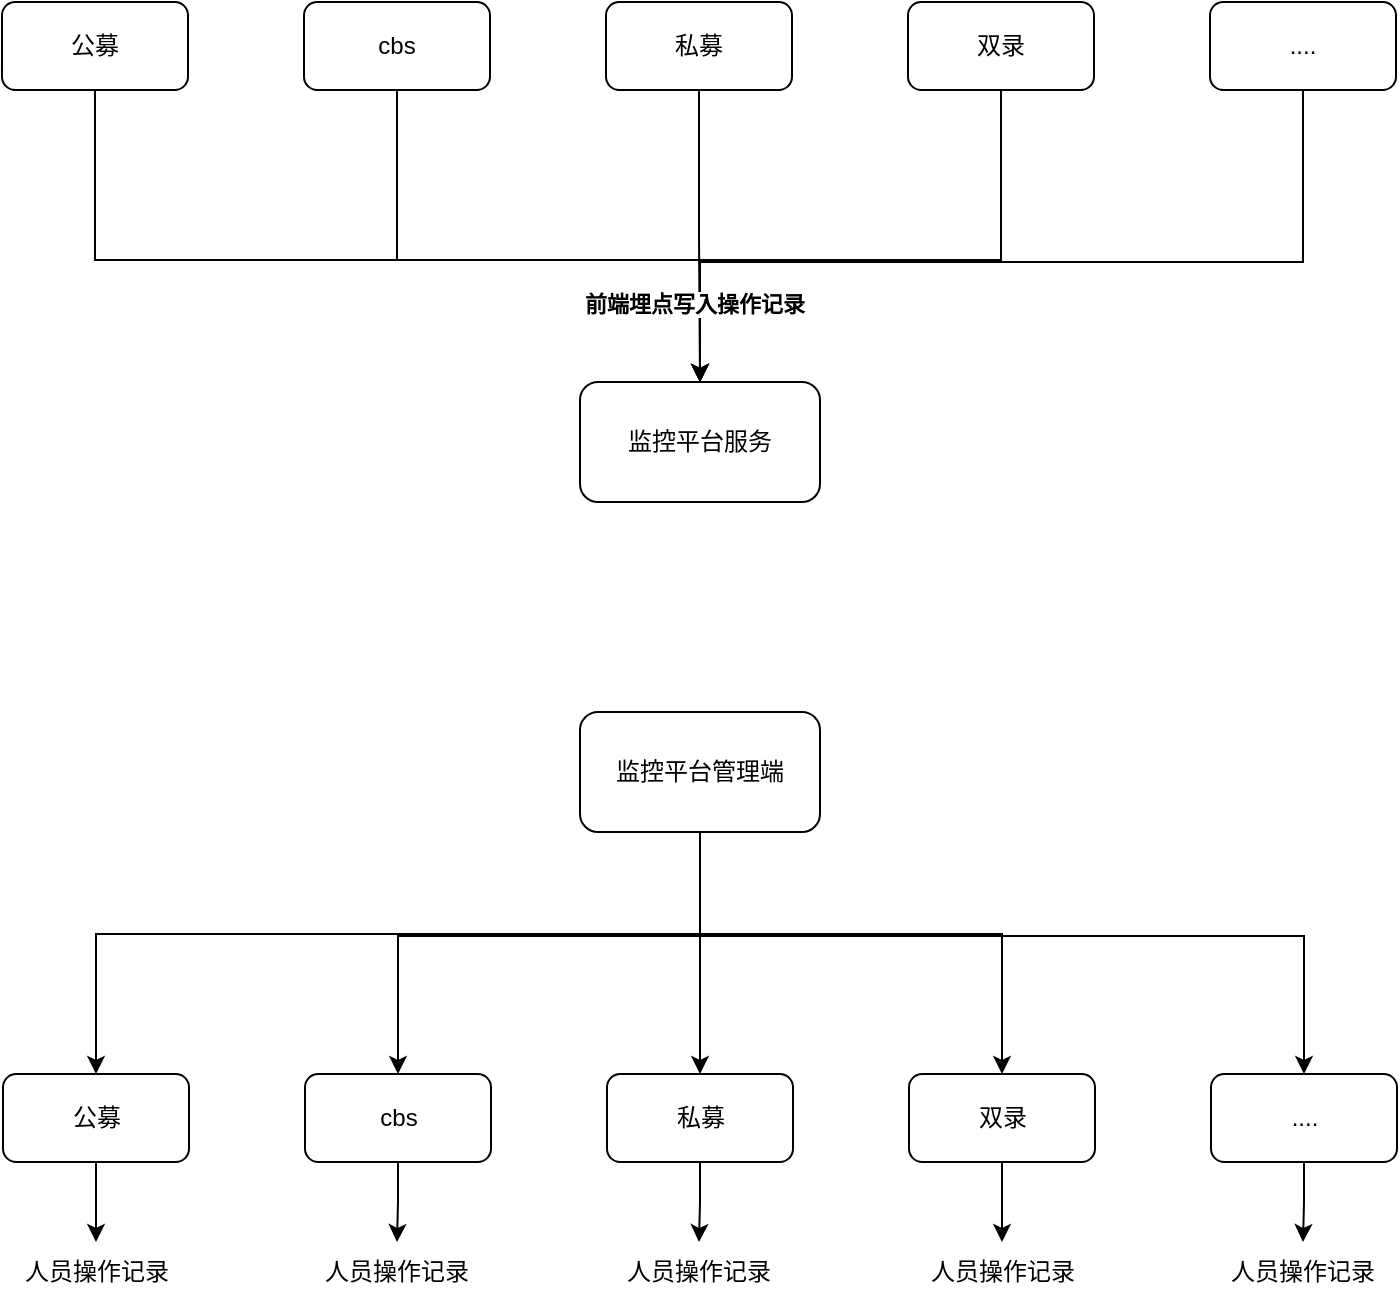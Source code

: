 <mxfile version="18.0.5" type="github">
  <diagram id="k4LEIPphaTVZpzG1qtcy" name="第 1 页">
    <mxGraphModel dx="1422" dy="762" grid="0" gridSize="10" guides="1" tooltips="1" connect="1" arrows="1" fold="1" page="0" pageScale="1" pageWidth="827" pageHeight="1169" math="0" shadow="0">
      <root>
        <mxCell id="0" />
        <mxCell id="1" parent="0" />
        <mxCell id="IwrT_36p_6wWKHFXkPBw-7" style="edgeStyle=orthogonalEdgeStyle;rounded=0;orthogonalLoop=1;jettySize=auto;html=1;" edge="1" parent="1" source="IwrT_36p_6wWKHFXkPBw-1" target="IwrT_36p_6wWKHFXkPBw-6">
          <mxGeometry relative="1" as="geometry">
            <Array as="points">
              <mxPoint x="54" y="260" />
              <mxPoint x="356" y="260" />
            </Array>
          </mxGeometry>
        </mxCell>
        <mxCell id="IwrT_36p_6wWKHFXkPBw-1" value="公募" style="rounded=1;whiteSpace=wrap;html=1;" vertex="1" parent="1">
          <mxGeometry x="7" y="131" width="93" height="44" as="geometry" />
        </mxCell>
        <mxCell id="IwrT_36p_6wWKHFXkPBw-8" style="edgeStyle=orthogonalEdgeStyle;rounded=0;orthogonalLoop=1;jettySize=auto;html=1;" edge="1" parent="1" source="IwrT_36p_6wWKHFXkPBw-2" target="IwrT_36p_6wWKHFXkPBw-6">
          <mxGeometry relative="1" as="geometry">
            <Array as="points">
              <mxPoint x="205" y="260" />
              <mxPoint x="356" y="260" />
            </Array>
          </mxGeometry>
        </mxCell>
        <mxCell id="IwrT_36p_6wWKHFXkPBw-2" value="cbs" style="rounded=1;whiteSpace=wrap;html=1;" vertex="1" parent="1">
          <mxGeometry x="158" y="131" width="93" height="44" as="geometry" />
        </mxCell>
        <mxCell id="IwrT_36p_6wWKHFXkPBw-9" style="edgeStyle=orthogonalEdgeStyle;rounded=0;orthogonalLoop=1;jettySize=auto;html=1;" edge="1" parent="1" source="IwrT_36p_6wWKHFXkPBw-3" target="IwrT_36p_6wWKHFXkPBw-6">
          <mxGeometry relative="1" as="geometry" />
        </mxCell>
        <mxCell id="IwrT_36p_6wWKHFXkPBw-3" value="私募" style="rounded=1;whiteSpace=wrap;html=1;" vertex="1" parent="1">
          <mxGeometry x="309" y="131" width="93" height="44" as="geometry" />
        </mxCell>
        <mxCell id="IwrT_36p_6wWKHFXkPBw-10" style="edgeStyle=orthogonalEdgeStyle;rounded=0;orthogonalLoop=1;jettySize=auto;html=1;entryX=0.5;entryY=0;entryDx=0;entryDy=0;" edge="1" parent="1" source="IwrT_36p_6wWKHFXkPBw-4" target="IwrT_36p_6wWKHFXkPBw-6">
          <mxGeometry relative="1" as="geometry">
            <Array as="points">
              <mxPoint x="507" y="260" />
              <mxPoint x="356" y="260" />
            </Array>
          </mxGeometry>
        </mxCell>
        <mxCell id="IwrT_36p_6wWKHFXkPBw-4" value="双录" style="rounded=1;whiteSpace=wrap;html=1;" vertex="1" parent="1">
          <mxGeometry x="460" y="131" width="93" height="44" as="geometry" />
        </mxCell>
        <mxCell id="IwrT_36p_6wWKHFXkPBw-11" value="前端埋点写入操作记录" style="edgeStyle=orthogonalEdgeStyle;rounded=0;orthogonalLoop=1;jettySize=auto;html=1;entryX=0.5;entryY=0;entryDx=0;entryDy=0;fontStyle=1" edge="1" parent="1" source="IwrT_36p_6wWKHFXkPBw-5" target="IwrT_36p_6wWKHFXkPBw-6">
          <mxGeometry x="0.826" y="-3" relative="1" as="geometry">
            <Array as="points">
              <mxPoint x="658" y="261" />
              <mxPoint x="356" y="261" />
            </Array>
            <mxPoint as="offset" />
          </mxGeometry>
        </mxCell>
        <mxCell id="IwrT_36p_6wWKHFXkPBw-5" value="...." style="rounded=1;whiteSpace=wrap;html=1;" vertex="1" parent="1">
          <mxGeometry x="611" y="131" width="93" height="44" as="geometry" />
        </mxCell>
        <mxCell id="IwrT_36p_6wWKHFXkPBw-6" value="监控平台服务" style="rounded=1;whiteSpace=wrap;html=1;" vertex="1" parent="1">
          <mxGeometry x="296" y="321" width="120" height="60" as="geometry" />
        </mxCell>
        <mxCell id="IwrT_36p_6wWKHFXkPBw-18" style="edgeStyle=orthogonalEdgeStyle;rounded=0;orthogonalLoop=1;jettySize=auto;html=1;entryX=0.5;entryY=0;entryDx=0;entryDy=0;" edge="1" parent="1" source="IwrT_36p_6wWKHFXkPBw-12" target="IwrT_36p_6wWKHFXkPBw-13">
          <mxGeometry relative="1" as="geometry">
            <Array as="points">
              <mxPoint x="356" y="597" />
              <mxPoint x="54" y="597" />
            </Array>
          </mxGeometry>
        </mxCell>
        <mxCell id="IwrT_36p_6wWKHFXkPBw-19" style="edgeStyle=orthogonalEdgeStyle;rounded=0;orthogonalLoop=1;jettySize=auto;html=1;entryX=0.5;entryY=0;entryDx=0;entryDy=0;" edge="1" parent="1" source="IwrT_36p_6wWKHFXkPBw-12" target="IwrT_36p_6wWKHFXkPBw-14">
          <mxGeometry relative="1" as="geometry">
            <Array as="points">
              <mxPoint x="356" y="598" />
              <mxPoint x="205" y="598" />
            </Array>
          </mxGeometry>
        </mxCell>
        <mxCell id="IwrT_36p_6wWKHFXkPBw-20" style="edgeStyle=orthogonalEdgeStyle;rounded=0;orthogonalLoop=1;jettySize=auto;html=1;entryX=0.5;entryY=0;entryDx=0;entryDy=0;" edge="1" parent="1" source="IwrT_36p_6wWKHFXkPBw-12" target="IwrT_36p_6wWKHFXkPBw-15">
          <mxGeometry relative="1" as="geometry" />
        </mxCell>
        <mxCell id="IwrT_36p_6wWKHFXkPBw-21" style="edgeStyle=orthogonalEdgeStyle;rounded=0;orthogonalLoop=1;jettySize=auto;html=1;" edge="1" parent="1" source="IwrT_36p_6wWKHFXkPBw-12" target="IwrT_36p_6wWKHFXkPBw-16">
          <mxGeometry relative="1" as="geometry">
            <Array as="points">
              <mxPoint x="356" y="597" />
              <mxPoint x="507" y="597" />
            </Array>
          </mxGeometry>
        </mxCell>
        <mxCell id="IwrT_36p_6wWKHFXkPBw-22" style="edgeStyle=orthogonalEdgeStyle;rounded=0;orthogonalLoop=1;jettySize=auto;html=1;entryX=0.5;entryY=0;entryDx=0;entryDy=0;" edge="1" parent="1" source="IwrT_36p_6wWKHFXkPBw-12" target="IwrT_36p_6wWKHFXkPBw-17">
          <mxGeometry relative="1" as="geometry">
            <Array as="points">
              <mxPoint x="356" y="598" />
              <mxPoint x="658" y="598" />
            </Array>
          </mxGeometry>
        </mxCell>
        <mxCell id="IwrT_36p_6wWKHFXkPBw-12" value="监控平台管理端" style="rounded=1;whiteSpace=wrap;html=1;" vertex="1" parent="1">
          <mxGeometry x="296" y="486" width="120" height="60" as="geometry" />
        </mxCell>
        <mxCell id="IwrT_36p_6wWKHFXkPBw-29" value="" style="edgeStyle=orthogonalEdgeStyle;rounded=0;orthogonalLoop=1;jettySize=auto;html=1;" edge="1" parent="1" source="IwrT_36p_6wWKHFXkPBw-13" target="IwrT_36p_6wWKHFXkPBw-24">
          <mxGeometry relative="1" as="geometry" />
        </mxCell>
        <mxCell id="IwrT_36p_6wWKHFXkPBw-13" value="公募" style="rounded=1;whiteSpace=wrap;html=1;" vertex="1" parent="1">
          <mxGeometry x="7.5" y="667" width="93" height="44" as="geometry" />
        </mxCell>
        <mxCell id="IwrT_36p_6wWKHFXkPBw-30" value="" style="edgeStyle=orthogonalEdgeStyle;rounded=0;orthogonalLoop=1;jettySize=auto;html=1;" edge="1" parent="1" source="IwrT_36p_6wWKHFXkPBw-14" target="IwrT_36p_6wWKHFXkPBw-25">
          <mxGeometry relative="1" as="geometry" />
        </mxCell>
        <mxCell id="IwrT_36p_6wWKHFXkPBw-14" value="cbs" style="rounded=1;whiteSpace=wrap;html=1;" vertex="1" parent="1">
          <mxGeometry x="158.5" y="667" width="93" height="44" as="geometry" />
        </mxCell>
        <mxCell id="IwrT_36p_6wWKHFXkPBw-31" value="" style="edgeStyle=orthogonalEdgeStyle;rounded=0;orthogonalLoop=1;jettySize=auto;html=1;" edge="1" parent="1" source="IwrT_36p_6wWKHFXkPBw-15" target="IwrT_36p_6wWKHFXkPBw-26">
          <mxGeometry relative="1" as="geometry" />
        </mxCell>
        <mxCell id="IwrT_36p_6wWKHFXkPBw-15" value="私募" style="rounded=1;whiteSpace=wrap;html=1;" vertex="1" parent="1">
          <mxGeometry x="309.5" y="667" width="93" height="44" as="geometry" />
        </mxCell>
        <mxCell id="IwrT_36p_6wWKHFXkPBw-32" value="" style="edgeStyle=orthogonalEdgeStyle;rounded=0;orthogonalLoop=1;jettySize=auto;html=1;" edge="1" parent="1" source="IwrT_36p_6wWKHFXkPBw-16" target="IwrT_36p_6wWKHFXkPBw-27">
          <mxGeometry relative="1" as="geometry" />
        </mxCell>
        <mxCell id="IwrT_36p_6wWKHFXkPBw-16" value="双录" style="rounded=1;whiteSpace=wrap;html=1;" vertex="1" parent="1">
          <mxGeometry x="460.5" y="667" width="93" height="44" as="geometry" />
        </mxCell>
        <mxCell id="IwrT_36p_6wWKHFXkPBw-33" value="" style="edgeStyle=orthogonalEdgeStyle;rounded=0;orthogonalLoop=1;jettySize=auto;html=1;" edge="1" parent="1" source="IwrT_36p_6wWKHFXkPBw-17" target="IwrT_36p_6wWKHFXkPBw-28">
          <mxGeometry relative="1" as="geometry" />
        </mxCell>
        <mxCell id="IwrT_36p_6wWKHFXkPBw-17" value="...." style="rounded=1;whiteSpace=wrap;html=1;" vertex="1" parent="1">
          <mxGeometry x="611.5" y="667" width="93" height="44" as="geometry" />
        </mxCell>
        <mxCell id="IwrT_36p_6wWKHFXkPBw-24" value="人员操作记录" style="text;html=1;strokeColor=none;fillColor=none;align=center;verticalAlign=middle;whiteSpace=wrap;rounded=0;" vertex="1" parent="1">
          <mxGeometry x="15.5" y="751" width="77" height="30" as="geometry" />
        </mxCell>
        <mxCell id="IwrT_36p_6wWKHFXkPBw-25" value="人员操作记录" style="text;html=1;strokeColor=none;fillColor=none;align=center;verticalAlign=middle;whiteSpace=wrap;rounded=0;" vertex="1" parent="1">
          <mxGeometry x="166" y="751" width="77" height="30" as="geometry" />
        </mxCell>
        <mxCell id="IwrT_36p_6wWKHFXkPBw-26" value="人员操作记录" style="text;html=1;strokeColor=none;fillColor=none;align=center;verticalAlign=middle;whiteSpace=wrap;rounded=0;" vertex="1" parent="1">
          <mxGeometry x="317" y="751" width="77" height="30" as="geometry" />
        </mxCell>
        <mxCell id="IwrT_36p_6wWKHFXkPBw-27" value="人员操作记录" style="text;html=1;strokeColor=none;fillColor=none;align=center;verticalAlign=middle;whiteSpace=wrap;rounded=0;" vertex="1" parent="1">
          <mxGeometry x="468.5" y="751" width="77" height="30" as="geometry" />
        </mxCell>
        <mxCell id="IwrT_36p_6wWKHFXkPBw-28" value="人员操作记录" style="text;html=1;strokeColor=none;fillColor=none;align=center;verticalAlign=middle;whiteSpace=wrap;rounded=0;" vertex="1" parent="1">
          <mxGeometry x="619" y="751" width="77" height="30" as="geometry" />
        </mxCell>
      </root>
    </mxGraphModel>
  </diagram>
</mxfile>
